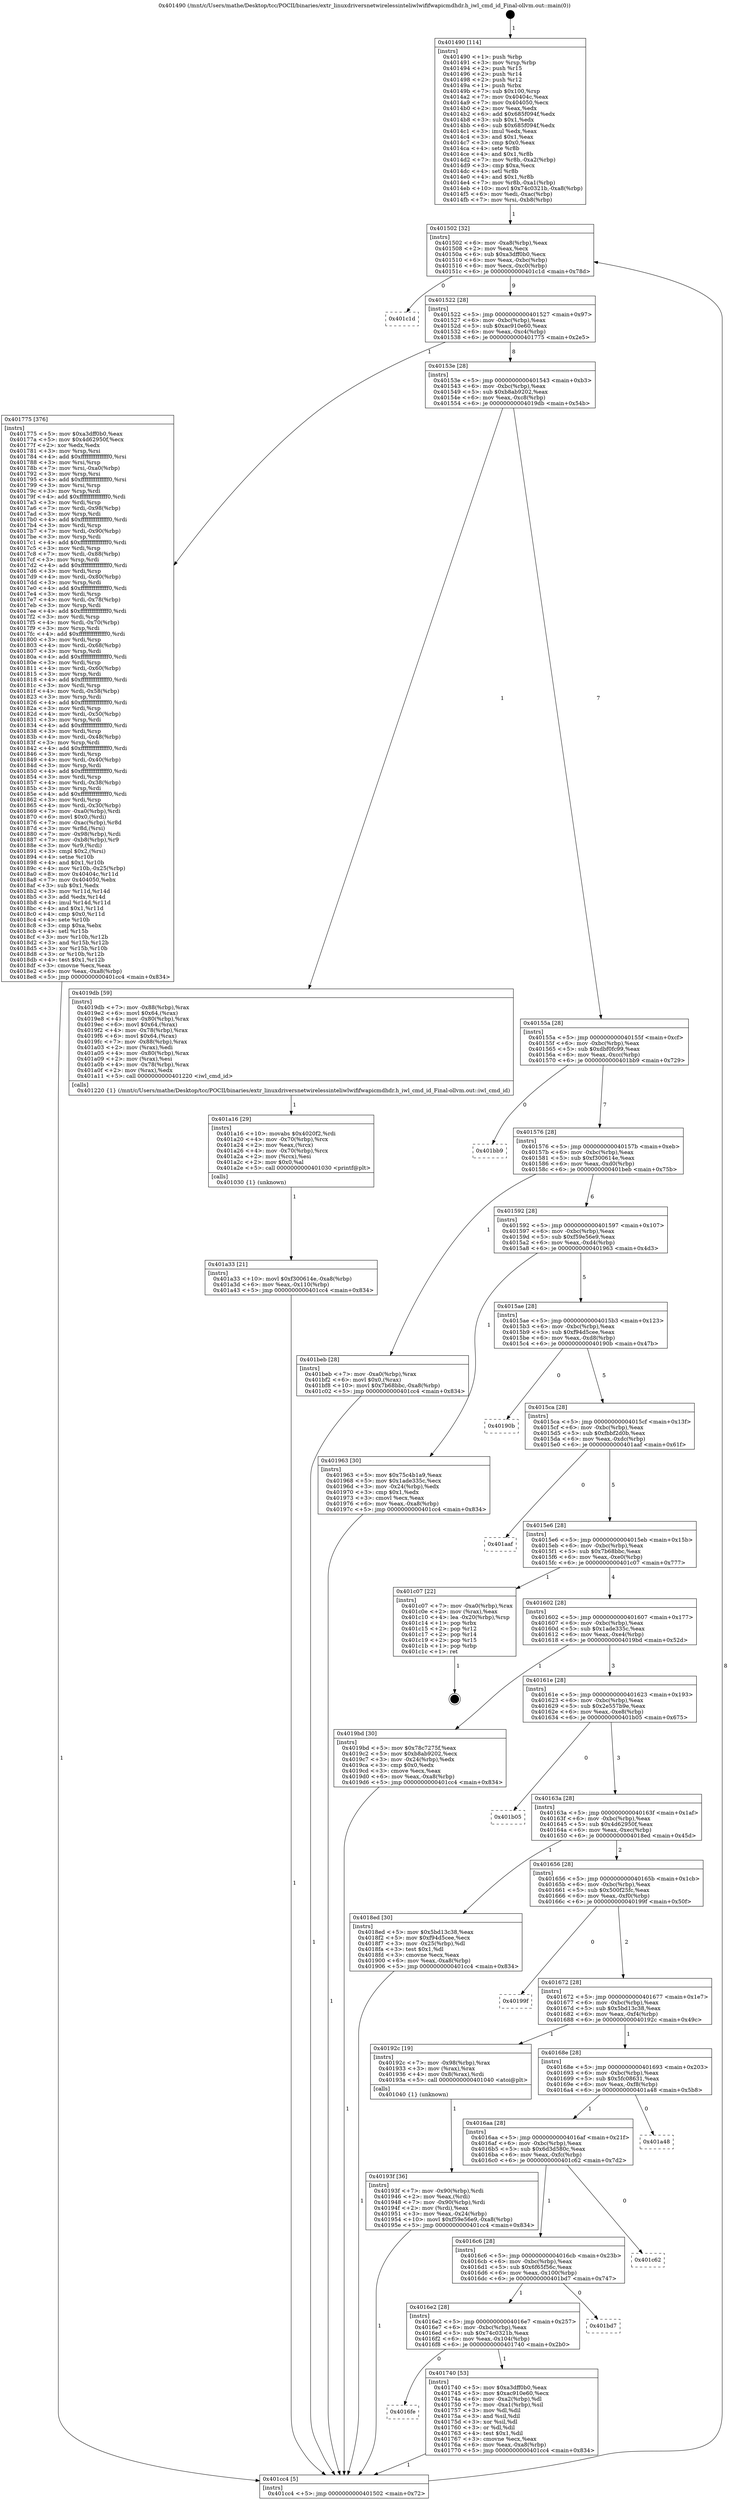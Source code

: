 digraph "0x401490" {
  label = "0x401490 (/mnt/c/Users/mathe/Desktop/tcc/POCII/binaries/extr_linuxdriversnetwirelessinteliwlwififwapicmdhdr.h_iwl_cmd_id_Final-ollvm.out::main(0))"
  labelloc = "t"
  node[shape=record]

  Entry [label="",width=0.3,height=0.3,shape=circle,fillcolor=black,style=filled]
  "0x401502" [label="{
     0x401502 [32]\l
     | [instrs]\l
     &nbsp;&nbsp;0x401502 \<+6\>: mov -0xa8(%rbp),%eax\l
     &nbsp;&nbsp;0x401508 \<+2\>: mov %eax,%ecx\l
     &nbsp;&nbsp;0x40150a \<+6\>: sub $0xa3dff0b0,%ecx\l
     &nbsp;&nbsp;0x401510 \<+6\>: mov %eax,-0xbc(%rbp)\l
     &nbsp;&nbsp;0x401516 \<+6\>: mov %ecx,-0xc0(%rbp)\l
     &nbsp;&nbsp;0x40151c \<+6\>: je 0000000000401c1d \<main+0x78d\>\l
  }"]
  "0x401c1d" [label="{
     0x401c1d\l
  }", style=dashed]
  "0x401522" [label="{
     0x401522 [28]\l
     | [instrs]\l
     &nbsp;&nbsp;0x401522 \<+5\>: jmp 0000000000401527 \<main+0x97\>\l
     &nbsp;&nbsp;0x401527 \<+6\>: mov -0xbc(%rbp),%eax\l
     &nbsp;&nbsp;0x40152d \<+5\>: sub $0xac910e60,%eax\l
     &nbsp;&nbsp;0x401532 \<+6\>: mov %eax,-0xc4(%rbp)\l
     &nbsp;&nbsp;0x401538 \<+6\>: je 0000000000401775 \<main+0x2e5\>\l
  }"]
  Exit [label="",width=0.3,height=0.3,shape=circle,fillcolor=black,style=filled,peripheries=2]
  "0x401775" [label="{
     0x401775 [376]\l
     | [instrs]\l
     &nbsp;&nbsp;0x401775 \<+5\>: mov $0xa3dff0b0,%eax\l
     &nbsp;&nbsp;0x40177a \<+5\>: mov $0x4d62950f,%ecx\l
     &nbsp;&nbsp;0x40177f \<+2\>: xor %edx,%edx\l
     &nbsp;&nbsp;0x401781 \<+3\>: mov %rsp,%rsi\l
     &nbsp;&nbsp;0x401784 \<+4\>: add $0xfffffffffffffff0,%rsi\l
     &nbsp;&nbsp;0x401788 \<+3\>: mov %rsi,%rsp\l
     &nbsp;&nbsp;0x40178b \<+7\>: mov %rsi,-0xa0(%rbp)\l
     &nbsp;&nbsp;0x401792 \<+3\>: mov %rsp,%rsi\l
     &nbsp;&nbsp;0x401795 \<+4\>: add $0xfffffffffffffff0,%rsi\l
     &nbsp;&nbsp;0x401799 \<+3\>: mov %rsi,%rsp\l
     &nbsp;&nbsp;0x40179c \<+3\>: mov %rsp,%rdi\l
     &nbsp;&nbsp;0x40179f \<+4\>: add $0xfffffffffffffff0,%rdi\l
     &nbsp;&nbsp;0x4017a3 \<+3\>: mov %rdi,%rsp\l
     &nbsp;&nbsp;0x4017a6 \<+7\>: mov %rdi,-0x98(%rbp)\l
     &nbsp;&nbsp;0x4017ad \<+3\>: mov %rsp,%rdi\l
     &nbsp;&nbsp;0x4017b0 \<+4\>: add $0xfffffffffffffff0,%rdi\l
     &nbsp;&nbsp;0x4017b4 \<+3\>: mov %rdi,%rsp\l
     &nbsp;&nbsp;0x4017b7 \<+7\>: mov %rdi,-0x90(%rbp)\l
     &nbsp;&nbsp;0x4017be \<+3\>: mov %rsp,%rdi\l
     &nbsp;&nbsp;0x4017c1 \<+4\>: add $0xfffffffffffffff0,%rdi\l
     &nbsp;&nbsp;0x4017c5 \<+3\>: mov %rdi,%rsp\l
     &nbsp;&nbsp;0x4017c8 \<+7\>: mov %rdi,-0x88(%rbp)\l
     &nbsp;&nbsp;0x4017cf \<+3\>: mov %rsp,%rdi\l
     &nbsp;&nbsp;0x4017d2 \<+4\>: add $0xfffffffffffffff0,%rdi\l
     &nbsp;&nbsp;0x4017d6 \<+3\>: mov %rdi,%rsp\l
     &nbsp;&nbsp;0x4017d9 \<+4\>: mov %rdi,-0x80(%rbp)\l
     &nbsp;&nbsp;0x4017dd \<+3\>: mov %rsp,%rdi\l
     &nbsp;&nbsp;0x4017e0 \<+4\>: add $0xfffffffffffffff0,%rdi\l
     &nbsp;&nbsp;0x4017e4 \<+3\>: mov %rdi,%rsp\l
     &nbsp;&nbsp;0x4017e7 \<+4\>: mov %rdi,-0x78(%rbp)\l
     &nbsp;&nbsp;0x4017eb \<+3\>: mov %rsp,%rdi\l
     &nbsp;&nbsp;0x4017ee \<+4\>: add $0xfffffffffffffff0,%rdi\l
     &nbsp;&nbsp;0x4017f2 \<+3\>: mov %rdi,%rsp\l
     &nbsp;&nbsp;0x4017f5 \<+4\>: mov %rdi,-0x70(%rbp)\l
     &nbsp;&nbsp;0x4017f9 \<+3\>: mov %rsp,%rdi\l
     &nbsp;&nbsp;0x4017fc \<+4\>: add $0xfffffffffffffff0,%rdi\l
     &nbsp;&nbsp;0x401800 \<+3\>: mov %rdi,%rsp\l
     &nbsp;&nbsp;0x401803 \<+4\>: mov %rdi,-0x68(%rbp)\l
     &nbsp;&nbsp;0x401807 \<+3\>: mov %rsp,%rdi\l
     &nbsp;&nbsp;0x40180a \<+4\>: add $0xfffffffffffffff0,%rdi\l
     &nbsp;&nbsp;0x40180e \<+3\>: mov %rdi,%rsp\l
     &nbsp;&nbsp;0x401811 \<+4\>: mov %rdi,-0x60(%rbp)\l
     &nbsp;&nbsp;0x401815 \<+3\>: mov %rsp,%rdi\l
     &nbsp;&nbsp;0x401818 \<+4\>: add $0xfffffffffffffff0,%rdi\l
     &nbsp;&nbsp;0x40181c \<+3\>: mov %rdi,%rsp\l
     &nbsp;&nbsp;0x40181f \<+4\>: mov %rdi,-0x58(%rbp)\l
     &nbsp;&nbsp;0x401823 \<+3\>: mov %rsp,%rdi\l
     &nbsp;&nbsp;0x401826 \<+4\>: add $0xfffffffffffffff0,%rdi\l
     &nbsp;&nbsp;0x40182a \<+3\>: mov %rdi,%rsp\l
     &nbsp;&nbsp;0x40182d \<+4\>: mov %rdi,-0x50(%rbp)\l
     &nbsp;&nbsp;0x401831 \<+3\>: mov %rsp,%rdi\l
     &nbsp;&nbsp;0x401834 \<+4\>: add $0xfffffffffffffff0,%rdi\l
     &nbsp;&nbsp;0x401838 \<+3\>: mov %rdi,%rsp\l
     &nbsp;&nbsp;0x40183b \<+4\>: mov %rdi,-0x48(%rbp)\l
     &nbsp;&nbsp;0x40183f \<+3\>: mov %rsp,%rdi\l
     &nbsp;&nbsp;0x401842 \<+4\>: add $0xfffffffffffffff0,%rdi\l
     &nbsp;&nbsp;0x401846 \<+3\>: mov %rdi,%rsp\l
     &nbsp;&nbsp;0x401849 \<+4\>: mov %rdi,-0x40(%rbp)\l
     &nbsp;&nbsp;0x40184d \<+3\>: mov %rsp,%rdi\l
     &nbsp;&nbsp;0x401850 \<+4\>: add $0xfffffffffffffff0,%rdi\l
     &nbsp;&nbsp;0x401854 \<+3\>: mov %rdi,%rsp\l
     &nbsp;&nbsp;0x401857 \<+4\>: mov %rdi,-0x38(%rbp)\l
     &nbsp;&nbsp;0x40185b \<+3\>: mov %rsp,%rdi\l
     &nbsp;&nbsp;0x40185e \<+4\>: add $0xfffffffffffffff0,%rdi\l
     &nbsp;&nbsp;0x401862 \<+3\>: mov %rdi,%rsp\l
     &nbsp;&nbsp;0x401865 \<+4\>: mov %rdi,-0x30(%rbp)\l
     &nbsp;&nbsp;0x401869 \<+7\>: mov -0xa0(%rbp),%rdi\l
     &nbsp;&nbsp;0x401870 \<+6\>: movl $0x0,(%rdi)\l
     &nbsp;&nbsp;0x401876 \<+7\>: mov -0xac(%rbp),%r8d\l
     &nbsp;&nbsp;0x40187d \<+3\>: mov %r8d,(%rsi)\l
     &nbsp;&nbsp;0x401880 \<+7\>: mov -0x98(%rbp),%rdi\l
     &nbsp;&nbsp;0x401887 \<+7\>: mov -0xb8(%rbp),%r9\l
     &nbsp;&nbsp;0x40188e \<+3\>: mov %r9,(%rdi)\l
     &nbsp;&nbsp;0x401891 \<+3\>: cmpl $0x2,(%rsi)\l
     &nbsp;&nbsp;0x401894 \<+4\>: setne %r10b\l
     &nbsp;&nbsp;0x401898 \<+4\>: and $0x1,%r10b\l
     &nbsp;&nbsp;0x40189c \<+4\>: mov %r10b,-0x25(%rbp)\l
     &nbsp;&nbsp;0x4018a0 \<+8\>: mov 0x40404c,%r11d\l
     &nbsp;&nbsp;0x4018a8 \<+7\>: mov 0x404050,%ebx\l
     &nbsp;&nbsp;0x4018af \<+3\>: sub $0x1,%edx\l
     &nbsp;&nbsp;0x4018b2 \<+3\>: mov %r11d,%r14d\l
     &nbsp;&nbsp;0x4018b5 \<+3\>: add %edx,%r14d\l
     &nbsp;&nbsp;0x4018b8 \<+4\>: imul %r14d,%r11d\l
     &nbsp;&nbsp;0x4018bc \<+4\>: and $0x1,%r11d\l
     &nbsp;&nbsp;0x4018c0 \<+4\>: cmp $0x0,%r11d\l
     &nbsp;&nbsp;0x4018c4 \<+4\>: sete %r10b\l
     &nbsp;&nbsp;0x4018c8 \<+3\>: cmp $0xa,%ebx\l
     &nbsp;&nbsp;0x4018cb \<+4\>: setl %r15b\l
     &nbsp;&nbsp;0x4018cf \<+3\>: mov %r10b,%r12b\l
     &nbsp;&nbsp;0x4018d2 \<+3\>: and %r15b,%r12b\l
     &nbsp;&nbsp;0x4018d5 \<+3\>: xor %r15b,%r10b\l
     &nbsp;&nbsp;0x4018d8 \<+3\>: or %r10b,%r12b\l
     &nbsp;&nbsp;0x4018db \<+4\>: test $0x1,%r12b\l
     &nbsp;&nbsp;0x4018df \<+3\>: cmovne %ecx,%eax\l
     &nbsp;&nbsp;0x4018e2 \<+6\>: mov %eax,-0xa8(%rbp)\l
     &nbsp;&nbsp;0x4018e8 \<+5\>: jmp 0000000000401cc4 \<main+0x834\>\l
  }"]
  "0x40153e" [label="{
     0x40153e [28]\l
     | [instrs]\l
     &nbsp;&nbsp;0x40153e \<+5\>: jmp 0000000000401543 \<main+0xb3\>\l
     &nbsp;&nbsp;0x401543 \<+6\>: mov -0xbc(%rbp),%eax\l
     &nbsp;&nbsp;0x401549 \<+5\>: sub $0xb8ab9202,%eax\l
     &nbsp;&nbsp;0x40154e \<+6\>: mov %eax,-0xc8(%rbp)\l
     &nbsp;&nbsp;0x401554 \<+6\>: je 00000000004019db \<main+0x54b\>\l
  }"]
  "0x401a33" [label="{
     0x401a33 [21]\l
     | [instrs]\l
     &nbsp;&nbsp;0x401a33 \<+10\>: movl $0xf300614e,-0xa8(%rbp)\l
     &nbsp;&nbsp;0x401a3d \<+6\>: mov %eax,-0x110(%rbp)\l
     &nbsp;&nbsp;0x401a43 \<+5\>: jmp 0000000000401cc4 \<main+0x834\>\l
  }"]
  "0x4019db" [label="{
     0x4019db [59]\l
     | [instrs]\l
     &nbsp;&nbsp;0x4019db \<+7\>: mov -0x88(%rbp),%rax\l
     &nbsp;&nbsp;0x4019e2 \<+6\>: movl $0x64,(%rax)\l
     &nbsp;&nbsp;0x4019e8 \<+4\>: mov -0x80(%rbp),%rax\l
     &nbsp;&nbsp;0x4019ec \<+6\>: movl $0x64,(%rax)\l
     &nbsp;&nbsp;0x4019f2 \<+4\>: mov -0x78(%rbp),%rax\l
     &nbsp;&nbsp;0x4019f6 \<+6\>: movl $0x64,(%rax)\l
     &nbsp;&nbsp;0x4019fc \<+7\>: mov -0x88(%rbp),%rax\l
     &nbsp;&nbsp;0x401a03 \<+2\>: mov (%rax),%edi\l
     &nbsp;&nbsp;0x401a05 \<+4\>: mov -0x80(%rbp),%rax\l
     &nbsp;&nbsp;0x401a09 \<+2\>: mov (%rax),%esi\l
     &nbsp;&nbsp;0x401a0b \<+4\>: mov -0x78(%rbp),%rax\l
     &nbsp;&nbsp;0x401a0f \<+2\>: mov (%rax),%edx\l
     &nbsp;&nbsp;0x401a11 \<+5\>: call 0000000000401220 \<iwl_cmd_id\>\l
     | [calls]\l
     &nbsp;&nbsp;0x401220 \{1\} (/mnt/c/Users/mathe/Desktop/tcc/POCII/binaries/extr_linuxdriversnetwirelessinteliwlwififwapicmdhdr.h_iwl_cmd_id_Final-ollvm.out::iwl_cmd_id)\l
  }"]
  "0x40155a" [label="{
     0x40155a [28]\l
     | [instrs]\l
     &nbsp;&nbsp;0x40155a \<+5\>: jmp 000000000040155f \<main+0xcf\>\l
     &nbsp;&nbsp;0x40155f \<+6\>: mov -0xbc(%rbp),%eax\l
     &nbsp;&nbsp;0x401565 \<+5\>: sub $0xdbf0fc99,%eax\l
     &nbsp;&nbsp;0x40156a \<+6\>: mov %eax,-0xcc(%rbp)\l
     &nbsp;&nbsp;0x401570 \<+6\>: je 0000000000401bb9 \<main+0x729\>\l
  }"]
  "0x401a16" [label="{
     0x401a16 [29]\l
     | [instrs]\l
     &nbsp;&nbsp;0x401a16 \<+10\>: movabs $0x4020f2,%rdi\l
     &nbsp;&nbsp;0x401a20 \<+4\>: mov -0x70(%rbp),%rcx\l
     &nbsp;&nbsp;0x401a24 \<+2\>: mov %eax,(%rcx)\l
     &nbsp;&nbsp;0x401a26 \<+4\>: mov -0x70(%rbp),%rcx\l
     &nbsp;&nbsp;0x401a2a \<+2\>: mov (%rcx),%esi\l
     &nbsp;&nbsp;0x401a2c \<+2\>: mov $0x0,%al\l
     &nbsp;&nbsp;0x401a2e \<+5\>: call 0000000000401030 \<printf@plt\>\l
     | [calls]\l
     &nbsp;&nbsp;0x401030 \{1\} (unknown)\l
  }"]
  "0x401bb9" [label="{
     0x401bb9\l
  }", style=dashed]
  "0x401576" [label="{
     0x401576 [28]\l
     | [instrs]\l
     &nbsp;&nbsp;0x401576 \<+5\>: jmp 000000000040157b \<main+0xeb\>\l
     &nbsp;&nbsp;0x40157b \<+6\>: mov -0xbc(%rbp),%eax\l
     &nbsp;&nbsp;0x401581 \<+5\>: sub $0xf300614e,%eax\l
     &nbsp;&nbsp;0x401586 \<+6\>: mov %eax,-0xd0(%rbp)\l
     &nbsp;&nbsp;0x40158c \<+6\>: je 0000000000401beb \<main+0x75b\>\l
  }"]
  "0x40193f" [label="{
     0x40193f [36]\l
     | [instrs]\l
     &nbsp;&nbsp;0x40193f \<+7\>: mov -0x90(%rbp),%rdi\l
     &nbsp;&nbsp;0x401946 \<+2\>: mov %eax,(%rdi)\l
     &nbsp;&nbsp;0x401948 \<+7\>: mov -0x90(%rbp),%rdi\l
     &nbsp;&nbsp;0x40194f \<+2\>: mov (%rdi),%eax\l
     &nbsp;&nbsp;0x401951 \<+3\>: mov %eax,-0x24(%rbp)\l
     &nbsp;&nbsp;0x401954 \<+10\>: movl $0xf59e56e9,-0xa8(%rbp)\l
     &nbsp;&nbsp;0x40195e \<+5\>: jmp 0000000000401cc4 \<main+0x834\>\l
  }"]
  "0x401beb" [label="{
     0x401beb [28]\l
     | [instrs]\l
     &nbsp;&nbsp;0x401beb \<+7\>: mov -0xa0(%rbp),%rax\l
     &nbsp;&nbsp;0x401bf2 \<+6\>: movl $0x0,(%rax)\l
     &nbsp;&nbsp;0x401bf8 \<+10\>: movl $0x7b68bbc,-0xa8(%rbp)\l
     &nbsp;&nbsp;0x401c02 \<+5\>: jmp 0000000000401cc4 \<main+0x834\>\l
  }"]
  "0x401592" [label="{
     0x401592 [28]\l
     | [instrs]\l
     &nbsp;&nbsp;0x401592 \<+5\>: jmp 0000000000401597 \<main+0x107\>\l
     &nbsp;&nbsp;0x401597 \<+6\>: mov -0xbc(%rbp),%eax\l
     &nbsp;&nbsp;0x40159d \<+5\>: sub $0xf59e56e9,%eax\l
     &nbsp;&nbsp;0x4015a2 \<+6\>: mov %eax,-0xd4(%rbp)\l
     &nbsp;&nbsp;0x4015a8 \<+6\>: je 0000000000401963 \<main+0x4d3\>\l
  }"]
  "0x401490" [label="{
     0x401490 [114]\l
     | [instrs]\l
     &nbsp;&nbsp;0x401490 \<+1\>: push %rbp\l
     &nbsp;&nbsp;0x401491 \<+3\>: mov %rsp,%rbp\l
     &nbsp;&nbsp;0x401494 \<+2\>: push %r15\l
     &nbsp;&nbsp;0x401496 \<+2\>: push %r14\l
     &nbsp;&nbsp;0x401498 \<+2\>: push %r12\l
     &nbsp;&nbsp;0x40149a \<+1\>: push %rbx\l
     &nbsp;&nbsp;0x40149b \<+7\>: sub $0x100,%rsp\l
     &nbsp;&nbsp;0x4014a2 \<+7\>: mov 0x40404c,%eax\l
     &nbsp;&nbsp;0x4014a9 \<+7\>: mov 0x404050,%ecx\l
     &nbsp;&nbsp;0x4014b0 \<+2\>: mov %eax,%edx\l
     &nbsp;&nbsp;0x4014b2 \<+6\>: add $0x685f094f,%edx\l
     &nbsp;&nbsp;0x4014b8 \<+3\>: sub $0x1,%edx\l
     &nbsp;&nbsp;0x4014bb \<+6\>: sub $0x685f094f,%edx\l
     &nbsp;&nbsp;0x4014c1 \<+3\>: imul %edx,%eax\l
     &nbsp;&nbsp;0x4014c4 \<+3\>: and $0x1,%eax\l
     &nbsp;&nbsp;0x4014c7 \<+3\>: cmp $0x0,%eax\l
     &nbsp;&nbsp;0x4014ca \<+4\>: sete %r8b\l
     &nbsp;&nbsp;0x4014ce \<+4\>: and $0x1,%r8b\l
     &nbsp;&nbsp;0x4014d2 \<+7\>: mov %r8b,-0xa2(%rbp)\l
     &nbsp;&nbsp;0x4014d9 \<+3\>: cmp $0xa,%ecx\l
     &nbsp;&nbsp;0x4014dc \<+4\>: setl %r8b\l
     &nbsp;&nbsp;0x4014e0 \<+4\>: and $0x1,%r8b\l
     &nbsp;&nbsp;0x4014e4 \<+7\>: mov %r8b,-0xa1(%rbp)\l
     &nbsp;&nbsp;0x4014eb \<+10\>: movl $0x74c0321b,-0xa8(%rbp)\l
     &nbsp;&nbsp;0x4014f5 \<+6\>: mov %edi,-0xac(%rbp)\l
     &nbsp;&nbsp;0x4014fb \<+7\>: mov %rsi,-0xb8(%rbp)\l
  }"]
  "0x401963" [label="{
     0x401963 [30]\l
     | [instrs]\l
     &nbsp;&nbsp;0x401963 \<+5\>: mov $0x75c4b1a9,%eax\l
     &nbsp;&nbsp;0x401968 \<+5\>: mov $0x1ade335c,%ecx\l
     &nbsp;&nbsp;0x40196d \<+3\>: mov -0x24(%rbp),%edx\l
     &nbsp;&nbsp;0x401970 \<+3\>: cmp $0x1,%edx\l
     &nbsp;&nbsp;0x401973 \<+3\>: cmovl %ecx,%eax\l
     &nbsp;&nbsp;0x401976 \<+6\>: mov %eax,-0xa8(%rbp)\l
     &nbsp;&nbsp;0x40197c \<+5\>: jmp 0000000000401cc4 \<main+0x834\>\l
  }"]
  "0x4015ae" [label="{
     0x4015ae [28]\l
     | [instrs]\l
     &nbsp;&nbsp;0x4015ae \<+5\>: jmp 00000000004015b3 \<main+0x123\>\l
     &nbsp;&nbsp;0x4015b3 \<+6\>: mov -0xbc(%rbp),%eax\l
     &nbsp;&nbsp;0x4015b9 \<+5\>: sub $0xf94d5cee,%eax\l
     &nbsp;&nbsp;0x4015be \<+6\>: mov %eax,-0xd8(%rbp)\l
     &nbsp;&nbsp;0x4015c4 \<+6\>: je 000000000040190b \<main+0x47b\>\l
  }"]
  "0x401cc4" [label="{
     0x401cc4 [5]\l
     | [instrs]\l
     &nbsp;&nbsp;0x401cc4 \<+5\>: jmp 0000000000401502 \<main+0x72\>\l
  }"]
  "0x40190b" [label="{
     0x40190b\l
  }", style=dashed]
  "0x4015ca" [label="{
     0x4015ca [28]\l
     | [instrs]\l
     &nbsp;&nbsp;0x4015ca \<+5\>: jmp 00000000004015cf \<main+0x13f\>\l
     &nbsp;&nbsp;0x4015cf \<+6\>: mov -0xbc(%rbp),%eax\l
     &nbsp;&nbsp;0x4015d5 \<+5\>: sub $0xfbbf2d0b,%eax\l
     &nbsp;&nbsp;0x4015da \<+6\>: mov %eax,-0xdc(%rbp)\l
     &nbsp;&nbsp;0x4015e0 \<+6\>: je 0000000000401aaf \<main+0x61f\>\l
  }"]
  "0x4016fe" [label="{
     0x4016fe\l
  }", style=dashed]
  "0x401aaf" [label="{
     0x401aaf\l
  }", style=dashed]
  "0x4015e6" [label="{
     0x4015e6 [28]\l
     | [instrs]\l
     &nbsp;&nbsp;0x4015e6 \<+5\>: jmp 00000000004015eb \<main+0x15b\>\l
     &nbsp;&nbsp;0x4015eb \<+6\>: mov -0xbc(%rbp),%eax\l
     &nbsp;&nbsp;0x4015f1 \<+5\>: sub $0x7b68bbc,%eax\l
     &nbsp;&nbsp;0x4015f6 \<+6\>: mov %eax,-0xe0(%rbp)\l
     &nbsp;&nbsp;0x4015fc \<+6\>: je 0000000000401c07 \<main+0x777\>\l
  }"]
  "0x401740" [label="{
     0x401740 [53]\l
     | [instrs]\l
     &nbsp;&nbsp;0x401740 \<+5\>: mov $0xa3dff0b0,%eax\l
     &nbsp;&nbsp;0x401745 \<+5\>: mov $0xac910e60,%ecx\l
     &nbsp;&nbsp;0x40174a \<+6\>: mov -0xa2(%rbp),%dl\l
     &nbsp;&nbsp;0x401750 \<+7\>: mov -0xa1(%rbp),%sil\l
     &nbsp;&nbsp;0x401757 \<+3\>: mov %dl,%dil\l
     &nbsp;&nbsp;0x40175a \<+3\>: and %sil,%dil\l
     &nbsp;&nbsp;0x40175d \<+3\>: xor %sil,%dl\l
     &nbsp;&nbsp;0x401760 \<+3\>: or %dl,%dil\l
     &nbsp;&nbsp;0x401763 \<+4\>: test $0x1,%dil\l
     &nbsp;&nbsp;0x401767 \<+3\>: cmovne %ecx,%eax\l
     &nbsp;&nbsp;0x40176a \<+6\>: mov %eax,-0xa8(%rbp)\l
     &nbsp;&nbsp;0x401770 \<+5\>: jmp 0000000000401cc4 \<main+0x834\>\l
  }"]
  "0x401c07" [label="{
     0x401c07 [22]\l
     | [instrs]\l
     &nbsp;&nbsp;0x401c07 \<+7\>: mov -0xa0(%rbp),%rax\l
     &nbsp;&nbsp;0x401c0e \<+2\>: mov (%rax),%eax\l
     &nbsp;&nbsp;0x401c10 \<+4\>: lea -0x20(%rbp),%rsp\l
     &nbsp;&nbsp;0x401c14 \<+1\>: pop %rbx\l
     &nbsp;&nbsp;0x401c15 \<+2\>: pop %r12\l
     &nbsp;&nbsp;0x401c17 \<+2\>: pop %r14\l
     &nbsp;&nbsp;0x401c19 \<+2\>: pop %r15\l
     &nbsp;&nbsp;0x401c1b \<+1\>: pop %rbp\l
     &nbsp;&nbsp;0x401c1c \<+1\>: ret\l
  }"]
  "0x401602" [label="{
     0x401602 [28]\l
     | [instrs]\l
     &nbsp;&nbsp;0x401602 \<+5\>: jmp 0000000000401607 \<main+0x177\>\l
     &nbsp;&nbsp;0x401607 \<+6\>: mov -0xbc(%rbp),%eax\l
     &nbsp;&nbsp;0x40160d \<+5\>: sub $0x1ade335c,%eax\l
     &nbsp;&nbsp;0x401612 \<+6\>: mov %eax,-0xe4(%rbp)\l
     &nbsp;&nbsp;0x401618 \<+6\>: je 00000000004019bd \<main+0x52d\>\l
  }"]
  "0x4016e2" [label="{
     0x4016e2 [28]\l
     | [instrs]\l
     &nbsp;&nbsp;0x4016e2 \<+5\>: jmp 00000000004016e7 \<main+0x257\>\l
     &nbsp;&nbsp;0x4016e7 \<+6\>: mov -0xbc(%rbp),%eax\l
     &nbsp;&nbsp;0x4016ed \<+5\>: sub $0x74c0321b,%eax\l
     &nbsp;&nbsp;0x4016f2 \<+6\>: mov %eax,-0x104(%rbp)\l
     &nbsp;&nbsp;0x4016f8 \<+6\>: je 0000000000401740 \<main+0x2b0\>\l
  }"]
  "0x4019bd" [label="{
     0x4019bd [30]\l
     | [instrs]\l
     &nbsp;&nbsp;0x4019bd \<+5\>: mov $0x78c7275f,%eax\l
     &nbsp;&nbsp;0x4019c2 \<+5\>: mov $0xb8ab9202,%ecx\l
     &nbsp;&nbsp;0x4019c7 \<+3\>: mov -0x24(%rbp),%edx\l
     &nbsp;&nbsp;0x4019ca \<+3\>: cmp $0x0,%edx\l
     &nbsp;&nbsp;0x4019cd \<+3\>: cmove %ecx,%eax\l
     &nbsp;&nbsp;0x4019d0 \<+6\>: mov %eax,-0xa8(%rbp)\l
     &nbsp;&nbsp;0x4019d6 \<+5\>: jmp 0000000000401cc4 \<main+0x834\>\l
  }"]
  "0x40161e" [label="{
     0x40161e [28]\l
     | [instrs]\l
     &nbsp;&nbsp;0x40161e \<+5\>: jmp 0000000000401623 \<main+0x193\>\l
     &nbsp;&nbsp;0x401623 \<+6\>: mov -0xbc(%rbp),%eax\l
     &nbsp;&nbsp;0x401629 \<+5\>: sub $0x2e557b9e,%eax\l
     &nbsp;&nbsp;0x40162e \<+6\>: mov %eax,-0xe8(%rbp)\l
     &nbsp;&nbsp;0x401634 \<+6\>: je 0000000000401b05 \<main+0x675\>\l
  }"]
  "0x401bd7" [label="{
     0x401bd7\l
  }", style=dashed]
  "0x401b05" [label="{
     0x401b05\l
  }", style=dashed]
  "0x40163a" [label="{
     0x40163a [28]\l
     | [instrs]\l
     &nbsp;&nbsp;0x40163a \<+5\>: jmp 000000000040163f \<main+0x1af\>\l
     &nbsp;&nbsp;0x40163f \<+6\>: mov -0xbc(%rbp),%eax\l
     &nbsp;&nbsp;0x401645 \<+5\>: sub $0x4d62950f,%eax\l
     &nbsp;&nbsp;0x40164a \<+6\>: mov %eax,-0xec(%rbp)\l
     &nbsp;&nbsp;0x401650 \<+6\>: je 00000000004018ed \<main+0x45d\>\l
  }"]
  "0x4016c6" [label="{
     0x4016c6 [28]\l
     | [instrs]\l
     &nbsp;&nbsp;0x4016c6 \<+5\>: jmp 00000000004016cb \<main+0x23b\>\l
     &nbsp;&nbsp;0x4016cb \<+6\>: mov -0xbc(%rbp),%eax\l
     &nbsp;&nbsp;0x4016d1 \<+5\>: sub $0x6f65f56c,%eax\l
     &nbsp;&nbsp;0x4016d6 \<+6\>: mov %eax,-0x100(%rbp)\l
     &nbsp;&nbsp;0x4016dc \<+6\>: je 0000000000401bd7 \<main+0x747\>\l
  }"]
  "0x4018ed" [label="{
     0x4018ed [30]\l
     | [instrs]\l
     &nbsp;&nbsp;0x4018ed \<+5\>: mov $0x5bd13c38,%eax\l
     &nbsp;&nbsp;0x4018f2 \<+5\>: mov $0xf94d5cee,%ecx\l
     &nbsp;&nbsp;0x4018f7 \<+3\>: mov -0x25(%rbp),%dl\l
     &nbsp;&nbsp;0x4018fa \<+3\>: test $0x1,%dl\l
     &nbsp;&nbsp;0x4018fd \<+3\>: cmovne %ecx,%eax\l
     &nbsp;&nbsp;0x401900 \<+6\>: mov %eax,-0xa8(%rbp)\l
     &nbsp;&nbsp;0x401906 \<+5\>: jmp 0000000000401cc4 \<main+0x834\>\l
  }"]
  "0x401656" [label="{
     0x401656 [28]\l
     | [instrs]\l
     &nbsp;&nbsp;0x401656 \<+5\>: jmp 000000000040165b \<main+0x1cb\>\l
     &nbsp;&nbsp;0x40165b \<+6\>: mov -0xbc(%rbp),%eax\l
     &nbsp;&nbsp;0x401661 \<+5\>: sub $0x500f25fc,%eax\l
     &nbsp;&nbsp;0x401666 \<+6\>: mov %eax,-0xf0(%rbp)\l
     &nbsp;&nbsp;0x40166c \<+6\>: je 000000000040199f \<main+0x50f\>\l
  }"]
  "0x401c62" [label="{
     0x401c62\l
  }", style=dashed]
  "0x40199f" [label="{
     0x40199f\l
  }", style=dashed]
  "0x401672" [label="{
     0x401672 [28]\l
     | [instrs]\l
     &nbsp;&nbsp;0x401672 \<+5\>: jmp 0000000000401677 \<main+0x1e7\>\l
     &nbsp;&nbsp;0x401677 \<+6\>: mov -0xbc(%rbp),%eax\l
     &nbsp;&nbsp;0x40167d \<+5\>: sub $0x5bd13c38,%eax\l
     &nbsp;&nbsp;0x401682 \<+6\>: mov %eax,-0xf4(%rbp)\l
     &nbsp;&nbsp;0x401688 \<+6\>: je 000000000040192c \<main+0x49c\>\l
  }"]
  "0x4016aa" [label="{
     0x4016aa [28]\l
     | [instrs]\l
     &nbsp;&nbsp;0x4016aa \<+5\>: jmp 00000000004016af \<main+0x21f\>\l
     &nbsp;&nbsp;0x4016af \<+6\>: mov -0xbc(%rbp),%eax\l
     &nbsp;&nbsp;0x4016b5 \<+5\>: sub $0x6d3d580c,%eax\l
     &nbsp;&nbsp;0x4016ba \<+6\>: mov %eax,-0xfc(%rbp)\l
     &nbsp;&nbsp;0x4016c0 \<+6\>: je 0000000000401c62 \<main+0x7d2\>\l
  }"]
  "0x40192c" [label="{
     0x40192c [19]\l
     | [instrs]\l
     &nbsp;&nbsp;0x40192c \<+7\>: mov -0x98(%rbp),%rax\l
     &nbsp;&nbsp;0x401933 \<+3\>: mov (%rax),%rax\l
     &nbsp;&nbsp;0x401936 \<+4\>: mov 0x8(%rax),%rdi\l
     &nbsp;&nbsp;0x40193a \<+5\>: call 0000000000401040 \<atoi@plt\>\l
     | [calls]\l
     &nbsp;&nbsp;0x401040 \{1\} (unknown)\l
  }"]
  "0x40168e" [label="{
     0x40168e [28]\l
     | [instrs]\l
     &nbsp;&nbsp;0x40168e \<+5\>: jmp 0000000000401693 \<main+0x203\>\l
     &nbsp;&nbsp;0x401693 \<+6\>: mov -0xbc(%rbp),%eax\l
     &nbsp;&nbsp;0x401699 \<+5\>: sub $0x5fc08631,%eax\l
     &nbsp;&nbsp;0x40169e \<+6\>: mov %eax,-0xf8(%rbp)\l
     &nbsp;&nbsp;0x4016a4 \<+6\>: je 0000000000401a48 \<main+0x5b8\>\l
  }"]
  "0x401a48" [label="{
     0x401a48\l
  }", style=dashed]
  Entry -> "0x401490" [label=" 1"]
  "0x401502" -> "0x401c1d" [label=" 0"]
  "0x401502" -> "0x401522" [label=" 9"]
  "0x401c07" -> Exit [label=" 1"]
  "0x401522" -> "0x401775" [label=" 1"]
  "0x401522" -> "0x40153e" [label=" 8"]
  "0x401beb" -> "0x401cc4" [label=" 1"]
  "0x40153e" -> "0x4019db" [label=" 1"]
  "0x40153e" -> "0x40155a" [label=" 7"]
  "0x401a33" -> "0x401cc4" [label=" 1"]
  "0x40155a" -> "0x401bb9" [label=" 0"]
  "0x40155a" -> "0x401576" [label=" 7"]
  "0x401a16" -> "0x401a33" [label=" 1"]
  "0x401576" -> "0x401beb" [label=" 1"]
  "0x401576" -> "0x401592" [label=" 6"]
  "0x4019db" -> "0x401a16" [label=" 1"]
  "0x401592" -> "0x401963" [label=" 1"]
  "0x401592" -> "0x4015ae" [label=" 5"]
  "0x401963" -> "0x401cc4" [label=" 1"]
  "0x4015ae" -> "0x40190b" [label=" 0"]
  "0x4015ae" -> "0x4015ca" [label=" 5"]
  "0x40193f" -> "0x401cc4" [label=" 1"]
  "0x4015ca" -> "0x401aaf" [label=" 0"]
  "0x4015ca" -> "0x4015e6" [label=" 5"]
  "0x40192c" -> "0x40193f" [label=" 1"]
  "0x4015e6" -> "0x401c07" [label=" 1"]
  "0x4015e6" -> "0x401602" [label=" 4"]
  "0x4018ed" -> "0x401cc4" [label=" 1"]
  "0x401602" -> "0x4019bd" [label=" 1"]
  "0x401602" -> "0x40161e" [label=" 3"]
  "0x4019bd" -> "0x401cc4" [label=" 1"]
  "0x40161e" -> "0x401b05" [label=" 0"]
  "0x40161e" -> "0x40163a" [label=" 3"]
  "0x401cc4" -> "0x401502" [label=" 8"]
  "0x40163a" -> "0x4018ed" [label=" 1"]
  "0x40163a" -> "0x401656" [label=" 2"]
  "0x401740" -> "0x401cc4" [label=" 1"]
  "0x401656" -> "0x40199f" [label=" 0"]
  "0x401656" -> "0x401672" [label=" 2"]
  "0x4016e2" -> "0x4016fe" [label=" 0"]
  "0x401672" -> "0x40192c" [label=" 1"]
  "0x401672" -> "0x40168e" [label=" 1"]
  "0x401775" -> "0x401cc4" [label=" 1"]
  "0x40168e" -> "0x401a48" [label=" 0"]
  "0x40168e" -> "0x4016aa" [label=" 1"]
  "0x4016e2" -> "0x401740" [label=" 1"]
  "0x4016aa" -> "0x401c62" [label=" 0"]
  "0x4016aa" -> "0x4016c6" [label=" 1"]
  "0x401490" -> "0x401502" [label=" 1"]
  "0x4016c6" -> "0x401bd7" [label=" 0"]
  "0x4016c6" -> "0x4016e2" [label=" 1"]
}
